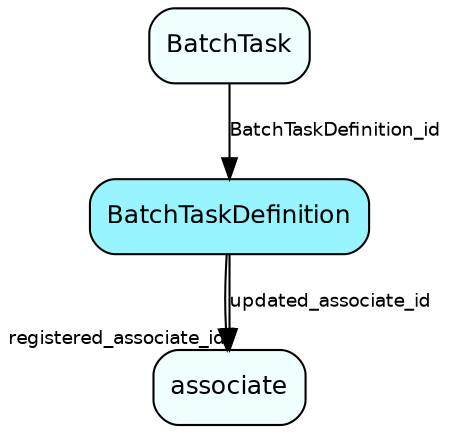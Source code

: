 digraph BatchTaskDefinition  {
node [shape = box style="rounded, filled" fontname = "Helvetica" fontsize = "12" ]
edge [fontname = "Helvetica" fontsize = "9"]

BatchTaskDefinition[fillcolor = "cadetblue1"]
associate[fillcolor = "azure1"]
BatchTask[fillcolor = "azure1"]
BatchTaskDefinition -> associate [headlabel = "registered_associate_id"]
BatchTaskDefinition -> associate [label = "updated_associate_id"]
BatchTask -> BatchTaskDefinition [label = "BatchTaskDefinition_id"]
}
